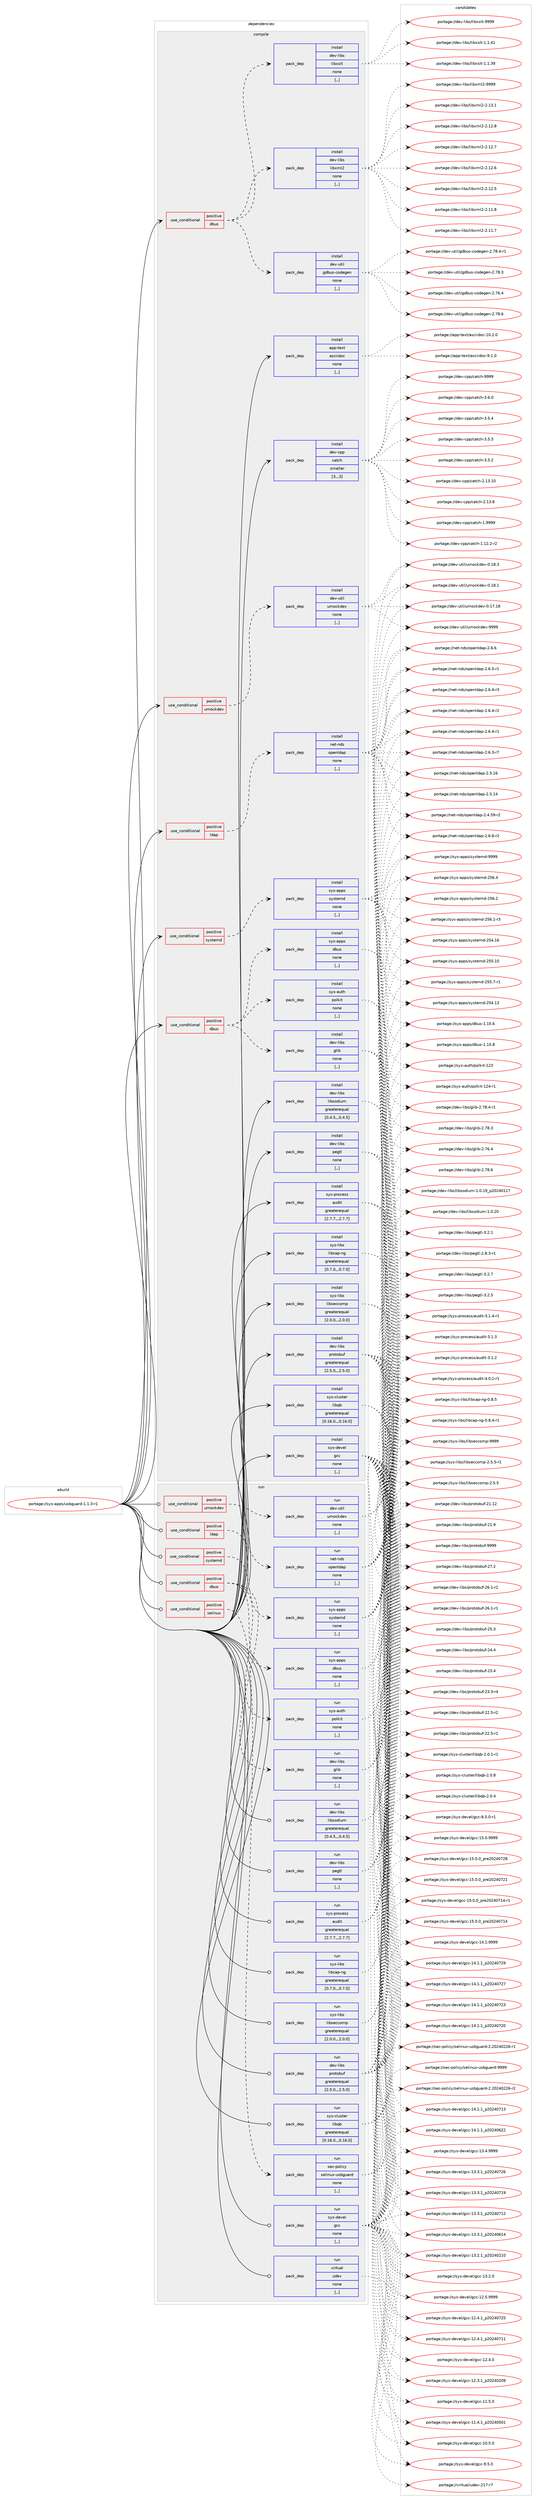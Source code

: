 digraph prolog {

# *************
# Graph options
# *************

newrank=true;
concentrate=true;
compound=true;
graph [rankdir=LR,fontname=Helvetica,fontsize=10,ranksep=1.5];#, ranksep=2.5, nodesep=0.2];
edge  [arrowhead=vee];
node  [fontname=Helvetica,fontsize=10];

# **********
# The ebuild
# **********

subgraph cluster_leftcol {
color=gray;
label=<<i>ebuild</i>>;
id [label="portage://sys-apps/usbguard-1.1.3-r1", color=red, width=4, href="../sys-apps/usbguard-1.1.3-r1.svg"];
}

# ****************
# The dependencies
# ****************

subgraph cluster_midcol {
color=gray;
label=<<i>dependencies</i>>;
subgraph cluster_compile {
fillcolor="#eeeeee";
style=filled;
label=<<i>compile</i>>;
subgraph cond112764 {
dependency425533 [label=<<TABLE BORDER="0" CELLBORDER="1" CELLSPACING="0" CELLPADDING="4"><TR><TD ROWSPAN="3" CELLPADDING="10">use_conditional</TD></TR><TR><TD>positive</TD></TR><TR><TD>dbus</TD></TR></TABLE>>, shape=none, color=red];
subgraph pack309841 {
dependency425534 [label=<<TABLE BORDER="0" CELLBORDER="1" CELLSPACING="0" CELLPADDING="4" WIDTH="220"><TR><TD ROWSPAN="6" CELLPADDING="30">pack_dep</TD></TR><TR><TD WIDTH="110">install</TD></TR><TR><TD>dev-libs</TD></TR><TR><TD>glib</TD></TR><TR><TD>none</TD></TR><TR><TD>[,,]</TD></TR></TABLE>>, shape=none, color=blue];
}
dependency425533:e -> dependency425534:w [weight=20,style="dashed",arrowhead="vee"];
subgraph pack309842 {
dependency425535 [label=<<TABLE BORDER="0" CELLBORDER="1" CELLSPACING="0" CELLPADDING="4" WIDTH="220"><TR><TD ROWSPAN="6" CELLPADDING="30">pack_dep</TD></TR><TR><TD WIDTH="110">install</TD></TR><TR><TD>sys-apps</TD></TR><TR><TD>dbus</TD></TR><TR><TD>none</TD></TR><TR><TD>[,,]</TD></TR></TABLE>>, shape=none, color=blue];
}
dependency425533:e -> dependency425535:w [weight=20,style="dashed",arrowhead="vee"];
subgraph pack309843 {
dependency425536 [label=<<TABLE BORDER="0" CELLBORDER="1" CELLSPACING="0" CELLPADDING="4" WIDTH="220"><TR><TD ROWSPAN="6" CELLPADDING="30">pack_dep</TD></TR><TR><TD WIDTH="110">install</TD></TR><TR><TD>sys-auth</TD></TR><TR><TD>polkit</TD></TR><TR><TD>none</TD></TR><TR><TD>[,,]</TD></TR></TABLE>>, shape=none, color=blue];
}
dependency425533:e -> dependency425536:w [weight=20,style="dashed",arrowhead="vee"];
}
id:e -> dependency425533:w [weight=20,style="solid",arrowhead="vee"];
subgraph cond112765 {
dependency425537 [label=<<TABLE BORDER="0" CELLBORDER="1" CELLSPACING="0" CELLPADDING="4"><TR><TD ROWSPAN="3" CELLPADDING="10">use_conditional</TD></TR><TR><TD>positive</TD></TR><TR><TD>dbus</TD></TR></TABLE>>, shape=none, color=red];
subgraph pack309844 {
dependency425538 [label=<<TABLE BORDER="0" CELLBORDER="1" CELLSPACING="0" CELLPADDING="4" WIDTH="220"><TR><TD ROWSPAN="6" CELLPADDING="30">pack_dep</TD></TR><TR><TD WIDTH="110">install</TD></TR><TR><TD>dev-libs</TD></TR><TR><TD>libxml2</TD></TR><TR><TD>none</TD></TR><TR><TD>[,,]</TD></TR></TABLE>>, shape=none, color=blue];
}
dependency425537:e -> dependency425538:w [weight=20,style="dashed",arrowhead="vee"];
subgraph pack309845 {
dependency425539 [label=<<TABLE BORDER="0" CELLBORDER="1" CELLSPACING="0" CELLPADDING="4" WIDTH="220"><TR><TD ROWSPAN="6" CELLPADDING="30">pack_dep</TD></TR><TR><TD WIDTH="110">install</TD></TR><TR><TD>dev-libs</TD></TR><TR><TD>libxslt</TD></TR><TR><TD>none</TD></TR><TR><TD>[,,]</TD></TR></TABLE>>, shape=none, color=blue];
}
dependency425537:e -> dependency425539:w [weight=20,style="dashed",arrowhead="vee"];
subgraph pack309846 {
dependency425540 [label=<<TABLE BORDER="0" CELLBORDER="1" CELLSPACING="0" CELLPADDING="4" WIDTH="220"><TR><TD ROWSPAN="6" CELLPADDING="30">pack_dep</TD></TR><TR><TD WIDTH="110">install</TD></TR><TR><TD>dev-util</TD></TR><TR><TD>gdbus-codegen</TD></TR><TR><TD>none</TD></TR><TR><TD>[,,]</TD></TR></TABLE>>, shape=none, color=blue];
}
dependency425537:e -> dependency425540:w [weight=20,style="dashed",arrowhead="vee"];
}
id:e -> dependency425537:w [weight=20,style="solid",arrowhead="vee"];
subgraph cond112766 {
dependency425541 [label=<<TABLE BORDER="0" CELLBORDER="1" CELLSPACING="0" CELLPADDING="4"><TR><TD ROWSPAN="3" CELLPADDING="10">use_conditional</TD></TR><TR><TD>positive</TD></TR><TR><TD>ldap</TD></TR></TABLE>>, shape=none, color=red];
subgraph pack309847 {
dependency425542 [label=<<TABLE BORDER="0" CELLBORDER="1" CELLSPACING="0" CELLPADDING="4" WIDTH="220"><TR><TD ROWSPAN="6" CELLPADDING="30">pack_dep</TD></TR><TR><TD WIDTH="110">install</TD></TR><TR><TD>net-nds</TD></TR><TR><TD>openldap</TD></TR><TR><TD>none</TD></TR><TR><TD>[,,]</TD></TR></TABLE>>, shape=none, color=blue];
}
dependency425541:e -> dependency425542:w [weight=20,style="dashed",arrowhead="vee"];
}
id:e -> dependency425541:w [weight=20,style="solid",arrowhead="vee"];
subgraph cond112767 {
dependency425543 [label=<<TABLE BORDER="0" CELLBORDER="1" CELLSPACING="0" CELLPADDING="4"><TR><TD ROWSPAN="3" CELLPADDING="10">use_conditional</TD></TR><TR><TD>positive</TD></TR><TR><TD>systemd</TD></TR></TABLE>>, shape=none, color=red];
subgraph pack309848 {
dependency425544 [label=<<TABLE BORDER="0" CELLBORDER="1" CELLSPACING="0" CELLPADDING="4" WIDTH="220"><TR><TD ROWSPAN="6" CELLPADDING="30">pack_dep</TD></TR><TR><TD WIDTH="110">install</TD></TR><TR><TD>sys-apps</TD></TR><TR><TD>systemd</TD></TR><TR><TD>none</TD></TR><TR><TD>[,,]</TD></TR></TABLE>>, shape=none, color=blue];
}
dependency425543:e -> dependency425544:w [weight=20,style="dashed",arrowhead="vee"];
}
id:e -> dependency425543:w [weight=20,style="solid",arrowhead="vee"];
subgraph cond112768 {
dependency425545 [label=<<TABLE BORDER="0" CELLBORDER="1" CELLSPACING="0" CELLPADDING="4"><TR><TD ROWSPAN="3" CELLPADDING="10">use_conditional</TD></TR><TR><TD>positive</TD></TR><TR><TD>umockdev</TD></TR></TABLE>>, shape=none, color=red];
subgraph pack309849 {
dependency425546 [label=<<TABLE BORDER="0" CELLBORDER="1" CELLSPACING="0" CELLPADDING="4" WIDTH="220"><TR><TD ROWSPAN="6" CELLPADDING="30">pack_dep</TD></TR><TR><TD WIDTH="110">install</TD></TR><TR><TD>dev-util</TD></TR><TR><TD>umockdev</TD></TR><TR><TD>none</TD></TR><TR><TD>[,,]</TD></TR></TABLE>>, shape=none, color=blue];
}
dependency425545:e -> dependency425546:w [weight=20,style="dashed",arrowhead="vee"];
}
id:e -> dependency425545:w [weight=20,style="solid",arrowhead="vee"];
subgraph pack309850 {
dependency425547 [label=<<TABLE BORDER="0" CELLBORDER="1" CELLSPACING="0" CELLPADDING="4" WIDTH="220"><TR><TD ROWSPAN="6" CELLPADDING="30">pack_dep</TD></TR><TR><TD WIDTH="110">install</TD></TR><TR><TD>app-text</TD></TR><TR><TD>asciidoc</TD></TR><TR><TD>none</TD></TR><TR><TD>[,,]</TD></TR></TABLE>>, shape=none, color=blue];
}
id:e -> dependency425547:w [weight=20,style="solid",arrowhead="vee"];
subgraph pack309851 {
dependency425548 [label=<<TABLE BORDER="0" CELLBORDER="1" CELLSPACING="0" CELLPADDING="4" WIDTH="220"><TR><TD ROWSPAN="6" CELLPADDING="30">pack_dep</TD></TR><TR><TD WIDTH="110">install</TD></TR><TR><TD>dev-cpp</TD></TR><TR><TD>catch</TD></TR><TR><TD>smaller</TD></TR><TR><TD>[3,,,3]</TD></TR></TABLE>>, shape=none, color=blue];
}
id:e -> dependency425548:w [weight=20,style="solid",arrowhead="vee"];
subgraph pack309852 {
dependency425549 [label=<<TABLE BORDER="0" CELLBORDER="1" CELLSPACING="0" CELLPADDING="4" WIDTH="220"><TR><TD ROWSPAN="6" CELLPADDING="30">pack_dep</TD></TR><TR><TD WIDTH="110">install</TD></TR><TR><TD>dev-libs</TD></TR><TR><TD>libsodium</TD></TR><TR><TD>greaterequal</TD></TR><TR><TD>[0.4.5,,,0.4.5]</TD></TR></TABLE>>, shape=none, color=blue];
}
id:e -> dependency425549:w [weight=20,style="solid",arrowhead="vee"];
subgraph pack309853 {
dependency425550 [label=<<TABLE BORDER="0" CELLBORDER="1" CELLSPACING="0" CELLPADDING="4" WIDTH="220"><TR><TD ROWSPAN="6" CELLPADDING="30">pack_dep</TD></TR><TR><TD WIDTH="110">install</TD></TR><TR><TD>dev-libs</TD></TR><TR><TD>pegtl</TD></TR><TR><TD>none</TD></TR><TR><TD>[,,]</TD></TR></TABLE>>, shape=none, color=blue];
}
id:e -> dependency425550:w [weight=20,style="solid",arrowhead="vee"];
subgraph pack309854 {
dependency425551 [label=<<TABLE BORDER="0" CELLBORDER="1" CELLSPACING="0" CELLPADDING="4" WIDTH="220"><TR><TD ROWSPAN="6" CELLPADDING="30">pack_dep</TD></TR><TR><TD WIDTH="110">install</TD></TR><TR><TD>dev-libs</TD></TR><TR><TD>protobuf</TD></TR><TR><TD>greaterequal</TD></TR><TR><TD>[2.5.0,,,2.5.0]</TD></TR></TABLE>>, shape=none, color=blue];
}
id:e -> dependency425551:w [weight=20,style="solid",arrowhead="vee"];
subgraph pack309855 {
dependency425552 [label=<<TABLE BORDER="0" CELLBORDER="1" CELLSPACING="0" CELLPADDING="4" WIDTH="220"><TR><TD ROWSPAN="6" CELLPADDING="30">pack_dep</TD></TR><TR><TD WIDTH="110">install</TD></TR><TR><TD>sys-cluster</TD></TR><TR><TD>libqb</TD></TR><TR><TD>greaterequal</TD></TR><TR><TD>[0.16.0,,,0.16.0]</TD></TR></TABLE>>, shape=none, color=blue];
}
id:e -> dependency425552:w [weight=20,style="solid",arrowhead="vee"];
subgraph pack309856 {
dependency425553 [label=<<TABLE BORDER="0" CELLBORDER="1" CELLSPACING="0" CELLPADDING="4" WIDTH="220"><TR><TD ROWSPAN="6" CELLPADDING="30">pack_dep</TD></TR><TR><TD WIDTH="110">install</TD></TR><TR><TD>sys-devel</TD></TR><TR><TD>gcc</TD></TR><TR><TD>none</TD></TR><TR><TD>[,,]</TD></TR></TABLE>>, shape=none, color=blue];
}
id:e -> dependency425553:w [weight=20,style="solid",arrowhead="vee"];
subgraph pack309857 {
dependency425554 [label=<<TABLE BORDER="0" CELLBORDER="1" CELLSPACING="0" CELLPADDING="4" WIDTH="220"><TR><TD ROWSPAN="6" CELLPADDING="30">pack_dep</TD></TR><TR><TD WIDTH="110">install</TD></TR><TR><TD>sys-libs</TD></TR><TR><TD>libcap-ng</TD></TR><TR><TD>greaterequal</TD></TR><TR><TD>[0.7.0,,,0.7.0]</TD></TR></TABLE>>, shape=none, color=blue];
}
id:e -> dependency425554:w [weight=20,style="solid",arrowhead="vee"];
subgraph pack309858 {
dependency425555 [label=<<TABLE BORDER="0" CELLBORDER="1" CELLSPACING="0" CELLPADDING="4" WIDTH="220"><TR><TD ROWSPAN="6" CELLPADDING="30">pack_dep</TD></TR><TR><TD WIDTH="110">install</TD></TR><TR><TD>sys-libs</TD></TR><TR><TD>libseccomp</TD></TR><TR><TD>greaterequal</TD></TR><TR><TD>[2.0.0,,,2.0.0]</TD></TR></TABLE>>, shape=none, color=blue];
}
id:e -> dependency425555:w [weight=20,style="solid",arrowhead="vee"];
subgraph pack309859 {
dependency425556 [label=<<TABLE BORDER="0" CELLBORDER="1" CELLSPACING="0" CELLPADDING="4" WIDTH="220"><TR><TD ROWSPAN="6" CELLPADDING="30">pack_dep</TD></TR><TR><TD WIDTH="110">install</TD></TR><TR><TD>sys-process</TD></TR><TR><TD>audit</TD></TR><TR><TD>greaterequal</TD></TR><TR><TD>[2.7.7,,,2.7.7]</TD></TR></TABLE>>, shape=none, color=blue];
}
id:e -> dependency425556:w [weight=20,style="solid",arrowhead="vee"];
}
subgraph cluster_compileandrun {
fillcolor="#eeeeee";
style=filled;
label=<<i>compile and run</i>>;
}
subgraph cluster_run {
fillcolor="#eeeeee";
style=filled;
label=<<i>run</i>>;
subgraph cond112769 {
dependency425557 [label=<<TABLE BORDER="0" CELLBORDER="1" CELLSPACING="0" CELLPADDING="4"><TR><TD ROWSPAN="3" CELLPADDING="10">use_conditional</TD></TR><TR><TD>positive</TD></TR><TR><TD>dbus</TD></TR></TABLE>>, shape=none, color=red];
subgraph pack309860 {
dependency425558 [label=<<TABLE BORDER="0" CELLBORDER="1" CELLSPACING="0" CELLPADDING="4" WIDTH="220"><TR><TD ROWSPAN="6" CELLPADDING="30">pack_dep</TD></TR><TR><TD WIDTH="110">run</TD></TR><TR><TD>dev-libs</TD></TR><TR><TD>glib</TD></TR><TR><TD>none</TD></TR><TR><TD>[,,]</TD></TR></TABLE>>, shape=none, color=blue];
}
dependency425557:e -> dependency425558:w [weight=20,style="dashed",arrowhead="vee"];
subgraph pack309861 {
dependency425559 [label=<<TABLE BORDER="0" CELLBORDER="1" CELLSPACING="0" CELLPADDING="4" WIDTH="220"><TR><TD ROWSPAN="6" CELLPADDING="30">pack_dep</TD></TR><TR><TD WIDTH="110">run</TD></TR><TR><TD>sys-apps</TD></TR><TR><TD>dbus</TD></TR><TR><TD>none</TD></TR><TR><TD>[,,]</TD></TR></TABLE>>, shape=none, color=blue];
}
dependency425557:e -> dependency425559:w [weight=20,style="dashed",arrowhead="vee"];
subgraph pack309862 {
dependency425560 [label=<<TABLE BORDER="0" CELLBORDER="1" CELLSPACING="0" CELLPADDING="4" WIDTH="220"><TR><TD ROWSPAN="6" CELLPADDING="30">pack_dep</TD></TR><TR><TD WIDTH="110">run</TD></TR><TR><TD>sys-auth</TD></TR><TR><TD>polkit</TD></TR><TR><TD>none</TD></TR><TR><TD>[,,]</TD></TR></TABLE>>, shape=none, color=blue];
}
dependency425557:e -> dependency425560:w [weight=20,style="dashed",arrowhead="vee"];
}
id:e -> dependency425557:w [weight=20,style="solid",arrowhead="odot"];
subgraph cond112770 {
dependency425561 [label=<<TABLE BORDER="0" CELLBORDER="1" CELLSPACING="0" CELLPADDING="4"><TR><TD ROWSPAN="3" CELLPADDING="10">use_conditional</TD></TR><TR><TD>positive</TD></TR><TR><TD>ldap</TD></TR></TABLE>>, shape=none, color=red];
subgraph pack309863 {
dependency425562 [label=<<TABLE BORDER="0" CELLBORDER="1" CELLSPACING="0" CELLPADDING="4" WIDTH="220"><TR><TD ROWSPAN="6" CELLPADDING="30">pack_dep</TD></TR><TR><TD WIDTH="110">run</TD></TR><TR><TD>net-nds</TD></TR><TR><TD>openldap</TD></TR><TR><TD>none</TD></TR><TR><TD>[,,]</TD></TR></TABLE>>, shape=none, color=blue];
}
dependency425561:e -> dependency425562:w [weight=20,style="dashed",arrowhead="vee"];
}
id:e -> dependency425561:w [weight=20,style="solid",arrowhead="odot"];
subgraph cond112771 {
dependency425563 [label=<<TABLE BORDER="0" CELLBORDER="1" CELLSPACING="0" CELLPADDING="4"><TR><TD ROWSPAN="3" CELLPADDING="10">use_conditional</TD></TR><TR><TD>positive</TD></TR><TR><TD>selinux</TD></TR></TABLE>>, shape=none, color=red];
subgraph pack309864 {
dependency425564 [label=<<TABLE BORDER="0" CELLBORDER="1" CELLSPACING="0" CELLPADDING="4" WIDTH="220"><TR><TD ROWSPAN="6" CELLPADDING="30">pack_dep</TD></TR><TR><TD WIDTH="110">run</TD></TR><TR><TD>sec-policy</TD></TR><TR><TD>selinux-usbguard</TD></TR><TR><TD>none</TD></TR><TR><TD>[,,]</TD></TR></TABLE>>, shape=none, color=blue];
}
dependency425563:e -> dependency425564:w [weight=20,style="dashed",arrowhead="vee"];
}
id:e -> dependency425563:w [weight=20,style="solid",arrowhead="odot"];
subgraph cond112772 {
dependency425565 [label=<<TABLE BORDER="0" CELLBORDER="1" CELLSPACING="0" CELLPADDING="4"><TR><TD ROWSPAN="3" CELLPADDING="10">use_conditional</TD></TR><TR><TD>positive</TD></TR><TR><TD>systemd</TD></TR></TABLE>>, shape=none, color=red];
subgraph pack309865 {
dependency425566 [label=<<TABLE BORDER="0" CELLBORDER="1" CELLSPACING="0" CELLPADDING="4" WIDTH="220"><TR><TD ROWSPAN="6" CELLPADDING="30">pack_dep</TD></TR><TR><TD WIDTH="110">run</TD></TR><TR><TD>sys-apps</TD></TR><TR><TD>systemd</TD></TR><TR><TD>none</TD></TR><TR><TD>[,,]</TD></TR></TABLE>>, shape=none, color=blue];
}
dependency425565:e -> dependency425566:w [weight=20,style="dashed",arrowhead="vee"];
}
id:e -> dependency425565:w [weight=20,style="solid",arrowhead="odot"];
subgraph cond112773 {
dependency425567 [label=<<TABLE BORDER="0" CELLBORDER="1" CELLSPACING="0" CELLPADDING="4"><TR><TD ROWSPAN="3" CELLPADDING="10">use_conditional</TD></TR><TR><TD>positive</TD></TR><TR><TD>umockdev</TD></TR></TABLE>>, shape=none, color=red];
subgraph pack309866 {
dependency425568 [label=<<TABLE BORDER="0" CELLBORDER="1" CELLSPACING="0" CELLPADDING="4" WIDTH="220"><TR><TD ROWSPAN="6" CELLPADDING="30">pack_dep</TD></TR><TR><TD WIDTH="110">run</TD></TR><TR><TD>dev-util</TD></TR><TR><TD>umockdev</TD></TR><TR><TD>none</TD></TR><TR><TD>[,,]</TD></TR></TABLE>>, shape=none, color=blue];
}
dependency425567:e -> dependency425568:w [weight=20,style="dashed",arrowhead="vee"];
}
id:e -> dependency425567:w [weight=20,style="solid",arrowhead="odot"];
subgraph pack309867 {
dependency425569 [label=<<TABLE BORDER="0" CELLBORDER="1" CELLSPACING="0" CELLPADDING="4" WIDTH="220"><TR><TD ROWSPAN="6" CELLPADDING="30">pack_dep</TD></TR><TR><TD WIDTH="110">run</TD></TR><TR><TD>dev-libs</TD></TR><TR><TD>libsodium</TD></TR><TR><TD>greaterequal</TD></TR><TR><TD>[0.4.5,,,0.4.5]</TD></TR></TABLE>>, shape=none, color=blue];
}
id:e -> dependency425569:w [weight=20,style="solid",arrowhead="odot"];
subgraph pack309868 {
dependency425570 [label=<<TABLE BORDER="0" CELLBORDER="1" CELLSPACING="0" CELLPADDING="4" WIDTH="220"><TR><TD ROWSPAN="6" CELLPADDING="30">pack_dep</TD></TR><TR><TD WIDTH="110">run</TD></TR><TR><TD>dev-libs</TD></TR><TR><TD>pegtl</TD></TR><TR><TD>none</TD></TR><TR><TD>[,,]</TD></TR></TABLE>>, shape=none, color=blue];
}
id:e -> dependency425570:w [weight=20,style="solid",arrowhead="odot"];
subgraph pack309869 {
dependency425571 [label=<<TABLE BORDER="0" CELLBORDER="1" CELLSPACING="0" CELLPADDING="4" WIDTH="220"><TR><TD ROWSPAN="6" CELLPADDING="30">pack_dep</TD></TR><TR><TD WIDTH="110">run</TD></TR><TR><TD>dev-libs</TD></TR><TR><TD>protobuf</TD></TR><TR><TD>greaterequal</TD></TR><TR><TD>[2.5.0,,,2.5.0]</TD></TR></TABLE>>, shape=none, color=blue];
}
id:e -> dependency425571:w [weight=20,style="solid",arrowhead="odot"];
subgraph pack309870 {
dependency425572 [label=<<TABLE BORDER="0" CELLBORDER="1" CELLSPACING="0" CELLPADDING="4" WIDTH="220"><TR><TD ROWSPAN="6" CELLPADDING="30">pack_dep</TD></TR><TR><TD WIDTH="110">run</TD></TR><TR><TD>sys-cluster</TD></TR><TR><TD>libqb</TD></TR><TR><TD>greaterequal</TD></TR><TR><TD>[0.16.0,,,0.16.0]</TD></TR></TABLE>>, shape=none, color=blue];
}
id:e -> dependency425572:w [weight=20,style="solid",arrowhead="odot"];
subgraph pack309871 {
dependency425573 [label=<<TABLE BORDER="0" CELLBORDER="1" CELLSPACING="0" CELLPADDING="4" WIDTH="220"><TR><TD ROWSPAN="6" CELLPADDING="30">pack_dep</TD></TR><TR><TD WIDTH="110">run</TD></TR><TR><TD>sys-devel</TD></TR><TR><TD>gcc</TD></TR><TR><TD>none</TD></TR><TR><TD>[,,]</TD></TR></TABLE>>, shape=none, color=blue];
}
id:e -> dependency425573:w [weight=20,style="solid",arrowhead="odot"];
subgraph pack309872 {
dependency425574 [label=<<TABLE BORDER="0" CELLBORDER="1" CELLSPACING="0" CELLPADDING="4" WIDTH="220"><TR><TD ROWSPAN="6" CELLPADDING="30">pack_dep</TD></TR><TR><TD WIDTH="110">run</TD></TR><TR><TD>sys-libs</TD></TR><TR><TD>libcap-ng</TD></TR><TR><TD>greaterequal</TD></TR><TR><TD>[0.7.0,,,0.7.0]</TD></TR></TABLE>>, shape=none, color=blue];
}
id:e -> dependency425574:w [weight=20,style="solid",arrowhead="odot"];
subgraph pack309873 {
dependency425575 [label=<<TABLE BORDER="0" CELLBORDER="1" CELLSPACING="0" CELLPADDING="4" WIDTH="220"><TR><TD ROWSPAN="6" CELLPADDING="30">pack_dep</TD></TR><TR><TD WIDTH="110">run</TD></TR><TR><TD>sys-libs</TD></TR><TR><TD>libseccomp</TD></TR><TR><TD>greaterequal</TD></TR><TR><TD>[2.0.0,,,2.0.0]</TD></TR></TABLE>>, shape=none, color=blue];
}
id:e -> dependency425575:w [weight=20,style="solid",arrowhead="odot"];
subgraph pack309874 {
dependency425576 [label=<<TABLE BORDER="0" CELLBORDER="1" CELLSPACING="0" CELLPADDING="4" WIDTH="220"><TR><TD ROWSPAN="6" CELLPADDING="30">pack_dep</TD></TR><TR><TD WIDTH="110">run</TD></TR><TR><TD>sys-process</TD></TR><TR><TD>audit</TD></TR><TR><TD>greaterequal</TD></TR><TR><TD>[2.7.7,,,2.7.7]</TD></TR></TABLE>>, shape=none, color=blue];
}
id:e -> dependency425576:w [weight=20,style="solid",arrowhead="odot"];
subgraph pack309875 {
dependency425577 [label=<<TABLE BORDER="0" CELLBORDER="1" CELLSPACING="0" CELLPADDING="4" WIDTH="220"><TR><TD ROWSPAN="6" CELLPADDING="30">pack_dep</TD></TR><TR><TD WIDTH="110">run</TD></TR><TR><TD>virtual</TD></TR><TR><TD>udev</TD></TR><TR><TD>none</TD></TR><TR><TD>[,,]</TD></TR></TABLE>>, shape=none, color=blue];
}
id:e -> dependency425577:w [weight=20,style="solid",arrowhead="odot"];
}
}

# **************
# The candidates
# **************

subgraph cluster_choices {
rank=same;
color=gray;
label=<<i>candidates</i>>;

subgraph choice309841 {
color=black;
nodesep=1;
choice1001011184510810598115471031081059845504655564654 [label="portage://dev-libs/glib-2.78.6", color=red, width=4,href="../dev-libs/glib-2.78.6.svg"];
choice10010111845108105981154710310810598455046555646524511449 [label="portage://dev-libs/glib-2.78.4-r1", color=red, width=4,href="../dev-libs/glib-2.78.4-r1.svg"];
choice1001011184510810598115471031081059845504655564651 [label="portage://dev-libs/glib-2.78.3", color=red, width=4,href="../dev-libs/glib-2.78.3.svg"];
choice1001011184510810598115471031081059845504655544652 [label="portage://dev-libs/glib-2.76.4", color=red, width=4,href="../dev-libs/glib-2.76.4.svg"];
dependency425534:e -> choice1001011184510810598115471031081059845504655564654:w [style=dotted,weight="100"];
dependency425534:e -> choice10010111845108105981154710310810598455046555646524511449:w [style=dotted,weight="100"];
dependency425534:e -> choice1001011184510810598115471031081059845504655564651:w [style=dotted,weight="100"];
dependency425534:e -> choice1001011184510810598115471031081059845504655544652:w [style=dotted,weight="100"];
}
subgraph choice309842 {
color=black;
nodesep=1;
choice1151211154597112112115471009811711545494649534656 [label="portage://sys-apps/dbus-1.15.8", color=red, width=4,href="../sys-apps/dbus-1.15.8.svg"];
choice1151211154597112112115471009811711545494649534654 [label="portage://sys-apps/dbus-1.15.6", color=red, width=4,href="../sys-apps/dbus-1.15.6.svg"];
dependency425535:e -> choice1151211154597112112115471009811711545494649534656:w [style=dotted,weight="100"];
dependency425535:e -> choice1151211154597112112115471009811711545494649534654:w [style=dotted,weight="100"];
}
subgraph choice309843 {
color=black;
nodesep=1;
choice115121115459711711610447112111108107105116454950524511449 [label="portage://sys-auth/polkit-124-r1", color=red, width=4,href="../sys-auth/polkit-124-r1.svg"];
choice11512111545971171161044711211110810710511645495051 [label="portage://sys-auth/polkit-123", color=red, width=4,href="../sys-auth/polkit-123.svg"];
dependency425536:e -> choice115121115459711711610447112111108107105116454950524511449:w [style=dotted,weight="100"];
dependency425536:e -> choice11512111545971171161044711211110810710511645495051:w [style=dotted,weight="100"];
}
subgraph choice309844 {
color=black;
nodesep=1;
choice10010111845108105981154710810598120109108504557575757 [label="portage://dev-libs/libxml2-9999", color=red, width=4,href="../dev-libs/libxml2-9999.svg"];
choice100101118451081059811547108105981201091085045504649514649 [label="portage://dev-libs/libxml2-2.13.1", color=red, width=4,href="../dev-libs/libxml2-2.13.1.svg"];
choice100101118451081059811547108105981201091085045504649504656 [label="portage://dev-libs/libxml2-2.12.8", color=red, width=4,href="../dev-libs/libxml2-2.12.8.svg"];
choice100101118451081059811547108105981201091085045504649504655 [label="portage://dev-libs/libxml2-2.12.7", color=red, width=4,href="../dev-libs/libxml2-2.12.7.svg"];
choice100101118451081059811547108105981201091085045504649504654 [label="portage://dev-libs/libxml2-2.12.6", color=red, width=4,href="../dev-libs/libxml2-2.12.6.svg"];
choice100101118451081059811547108105981201091085045504649504653 [label="portage://dev-libs/libxml2-2.12.5", color=red, width=4,href="../dev-libs/libxml2-2.12.5.svg"];
choice100101118451081059811547108105981201091085045504649494656 [label="portage://dev-libs/libxml2-2.11.8", color=red, width=4,href="../dev-libs/libxml2-2.11.8.svg"];
choice100101118451081059811547108105981201091085045504649494655 [label="portage://dev-libs/libxml2-2.11.7", color=red, width=4,href="../dev-libs/libxml2-2.11.7.svg"];
dependency425538:e -> choice10010111845108105981154710810598120109108504557575757:w [style=dotted,weight="100"];
dependency425538:e -> choice100101118451081059811547108105981201091085045504649514649:w [style=dotted,weight="100"];
dependency425538:e -> choice100101118451081059811547108105981201091085045504649504656:w [style=dotted,weight="100"];
dependency425538:e -> choice100101118451081059811547108105981201091085045504649504655:w [style=dotted,weight="100"];
dependency425538:e -> choice100101118451081059811547108105981201091085045504649504654:w [style=dotted,weight="100"];
dependency425538:e -> choice100101118451081059811547108105981201091085045504649504653:w [style=dotted,weight="100"];
dependency425538:e -> choice100101118451081059811547108105981201091085045504649494656:w [style=dotted,weight="100"];
dependency425538:e -> choice100101118451081059811547108105981201091085045504649494655:w [style=dotted,weight="100"];
}
subgraph choice309845 {
color=black;
nodesep=1;
choice100101118451081059811547108105981201151081164557575757 [label="portage://dev-libs/libxslt-9999", color=red, width=4,href="../dev-libs/libxslt-9999.svg"];
choice1001011184510810598115471081059812011510811645494649465249 [label="portage://dev-libs/libxslt-1.1.41", color=red, width=4,href="../dev-libs/libxslt-1.1.41.svg"];
choice1001011184510810598115471081059812011510811645494649465157 [label="portage://dev-libs/libxslt-1.1.39", color=red, width=4,href="../dev-libs/libxslt-1.1.39.svg"];
dependency425539:e -> choice100101118451081059811547108105981201151081164557575757:w [style=dotted,weight="100"];
dependency425539:e -> choice1001011184510810598115471081059812011510811645494649465249:w [style=dotted,weight="100"];
dependency425539:e -> choice1001011184510810598115471081059812011510811645494649465157:w [style=dotted,weight="100"];
}
subgraph choice309846 {
color=black;
nodesep=1;
choice100101118451171161051084710310098117115459911110010110310111045504655564654 [label="portage://dev-util/gdbus-codegen-2.78.6", color=red, width=4,href="../dev-util/gdbus-codegen-2.78.6.svg"];
choice1001011184511711610510847103100981171154599111100101103101110455046555646524511449 [label="portage://dev-util/gdbus-codegen-2.78.4-r1", color=red, width=4,href="../dev-util/gdbus-codegen-2.78.4-r1.svg"];
choice100101118451171161051084710310098117115459911110010110310111045504655564651 [label="portage://dev-util/gdbus-codegen-2.78.3", color=red, width=4,href="../dev-util/gdbus-codegen-2.78.3.svg"];
choice100101118451171161051084710310098117115459911110010110310111045504655544652 [label="portage://dev-util/gdbus-codegen-2.76.4", color=red, width=4,href="../dev-util/gdbus-codegen-2.76.4.svg"];
dependency425540:e -> choice100101118451171161051084710310098117115459911110010110310111045504655564654:w [style=dotted,weight="100"];
dependency425540:e -> choice1001011184511711610510847103100981171154599111100101103101110455046555646524511449:w [style=dotted,weight="100"];
dependency425540:e -> choice100101118451171161051084710310098117115459911110010110310111045504655564651:w [style=dotted,weight="100"];
dependency425540:e -> choice100101118451171161051084710310098117115459911110010110310111045504655544652:w [style=dotted,weight="100"];
}
subgraph choice309847 {
color=black;
nodesep=1;
choice1101011164511010011547111112101110108100971124550465446544511450 [label="portage://net-nds/openldap-2.6.6-r2", color=red, width=4,href="../net-nds/openldap-2.6.6-r2.svg"];
choice110101116451101001154711111210111010810097112455046544654 [label="portage://net-nds/openldap-2.6.6", color=red, width=4,href="../net-nds/openldap-2.6.6.svg"];
choice1101011164511010011547111112101110108100971124550465446534511449 [label="portage://net-nds/openldap-2.6.5-r1", color=red, width=4,href="../net-nds/openldap-2.6.5-r1.svg"];
choice1101011164511010011547111112101110108100971124550465446524511451 [label="portage://net-nds/openldap-2.6.4-r3", color=red, width=4,href="../net-nds/openldap-2.6.4-r3.svg"];
choice1101011164511010011547111112101110108100971124550465446524511450 [label="portage://net-nds/openldap-2.6.4-r2", color=red, width=4,href="../net-nds/openldap-2.6.4-r2.svg"];
choice1101011164511010011547111112101110108100971124550465446524511449 [label="portage://net-nds/openldap-2.6.4-r1", color=red, width=4,href="../net-nds/openldap-2.6.4-r1.svg"];
choice1101011164511010011547111112101110108100971124550465446514511455 [label="portage://net-nds/openldap-2.6.3-r7", color=red, width=4,href="../net-nds/openldap-2.6.3-r7.svg"];
choice11010111645110100115471111121011101081009711245504653464954 [label="portage://net-nds/openldap-2.5.16", color=red, width=4,href="../net-nds/openldap-2.5.16.svg"];
choice11010111645110100115471111121011101081009711245504653464952 [label="portage://net-nds/openldap-2.5.14", color=red, width=4,href="../net-nds/openldap-2.5.14.svg"];
choice110101116451101001154711111210111010810097112455046524653574511450 [label="portage://net-nds/openldap-2.4.59-r2", color=red, width=4,href="../net-nds/openldap-2.4.59-r2.svg"];
dependency425542:e -> choice1101011164511010011547111112101110108100971124550465446544511450:w [style=dotted,weight="100"];
dependency425542:e -> choice110101116451101001154711111210111010810097112455046544654:w [style=dotted,weight="100"];
dependency425542:e -> choice1101011164511010011547111112101110108100971124550465446534511449:w [style=dotted,weight="100"];
dependency425542:e -> choice1101011164511010011547111112101110108100971124550465446524511451:w [style=dotted,weight="100"];
dependency425542:e -> choice1101011164511010011547111112101110108100971124550465446524511450:w [style=dotted,weight="100"];
dependency425542:e -> choice1101011164511010011547111112101110108100971124550465446524511449:w [style=dotted,weight="100"];
dependency425542:e -> choice1101011164511010011547111112101110108100971124550465446514511455:w [style=dotted,weight="100"];
dependency425542:e -> choice11010111645110100115471111121011101081009711245504653464954:w [style=dotted,weight="100"];
dependency425542:e -> choice11010111645110100115471111121011101081009711245504653464952:w [style=dotted,weight="100"];
dependency425542:e -> choice110101116451101001154711111210111010810097112455046524653574511450:w [style=dotted,weight="100"];
}
subgraph choice309848 {
color=black;
nodesep=1;
choice1151211154597112112115471151211151161011091004557575757 [label="portage://sys-apps/systemd-9999", color=red, width=4,href="../sys-apps/systemd-9999.svg"];
choice115121115459711211211547115121115116101109100455053544652 [label="portage://sys-apps/systemd-256.4", color=red, width=4,href="../sys-apps/systemd-256.4.svg"];
choice115121115459711211211547115121115116101109100455053544650 [label="portage://sys-apps/systemd-256.2", color=red, width=4,href="../sys-apps/systemd-256.2.svg"];
choice1151211154597112112115471151211151161011091004550535446494511451 [label="portage://sys-apps/systemd-256.1-r3", color=red, width=4,href="../sys-apps/systemd-256.1-r3.svg"];
choice11512111545971121121154711512111511610110910045505353464948 [label="portage://sys-apps/systemd-255.10", color=red, width=4,href="../sys-apps/systemd-255.10.svg"];
choice1151211154597112112115471151211151161011091004550535346554511449 [label="portage://sys-apps/systemd-255.7-r1", color=red, width=4,href="../sys-apps/systemd-255.7-r1.svg"];
choice11512111545971121121154711512111511610110910045505352464954 [label="portage://sys-apps/systemd-254.16", color=red, width=4,href="../sys-apps/systemd-254.16.svg"];
choice11512111545971121121154711512111511610110910045505352464951 [label="portage://sys-apps/systemd-254.13", color=red, width=4,href="../sys-apps/systemd-254.13.svg"];
dependency425544:e -> choice1151211154597112112115471151211151161011091004557575757:w [style=dotted,weight="100"];
dependency425544:e -> choice115121115459711211211547115121115116101109100455053544652:w [style=dotted,weight="100"];
dependency425544:e -> choice115121115459711211211547115121115116101109100455053544650:w [style=dotted,weight="100"];
dependency425544:e -> choice1151211154597112112115471151211151161011091004550535446494511451:w [style=dotted,weight="100"];
dependency425544:e -> choice11512111545971121121154711512111511610110910045505353464948:w [style=dotted,weight="100"];
dependency425544:e -> choice1151211154597112112115471151211151161011091004550535346554511449:w [style=dotted,weight="100"];
dependency425544:e -> choice11512111545971121121154711512111511610110910045505352464954:w [style=dotted,weight="100"];
dependency425544:e -> choice11512111545971121121154711512111511610110910045505352464951:w [style=dotted,weight="100"];
}
subgraph choice309849 {
color=black;
nodesep=1;
choice1001011184511711610510847117109111991071001011184557575757 [label="portage://dev-util/umockdev-9999", color=red, width=4,href="../dev-util/umockdev-9999.svg"];
choice10010111845117116105108471171091119910710010111845484649564651 [label="portage://dev-util/umockdev-0.18.3", color=red, width=4,href="../dev-util/umockdev-0.18.3.svg"];
choice10010111845117116105108471171091119910710010111845484649564649 [label="portage://dev-util/umockdev-0.18.1", color=red, width=4,href="../dev-util/umockdev-0.18.1.svg"];
choice1001011184511711610510847117109111991071001011184548464955464956 [label="portage://dev-util/umockdev-0.17.18", color=red, width=4,href="../dev-util/umockdev-0.17.18.svg"];
dependency425546:e -> choice1001011184511711610510847117109111991071001011184557575757:w [style=dotted,weight="100"];
dependency425546:e -> choice10010111845117116105108471171091119910710010111845484649564651:w [style=dotted,weight="100"];
dependency425546:e -> choice10010111845117116105108471171091119910710010111845484649564649:w [style=dotted,weight="100"];
dependency425546:e -> choice1001011184511711610510847117109111991071001011184548464955464956:w [style=dotted,weight="100"];
}
subgraph choice309850 {
color=black;
nodesep=1;
choice97112112451161011201164797115991051051001119945494846504648 [label="portage://app-text/asciidoc-10.2.0", color=red, width=4,href="../app-text/asciidoc-10.2.0.svg"];
choice971121124511610112011647971159910510510011199455746494648 [label="portage://app-text/asciidoc-9.1.0", color=red, width=4,href="../app-text/asciidoc-9.1.0.svg"];
dependency425547:e -> choice97112112451161011201164797115991051051001119945494846504648:w [style=dotted,weight="100"];
dependency425547:e -> choice971121124511610112011647971159910510510011199455746494648:w [style=dotted,weight="100"];
}
subgraph choice309851 {
color=black;
nodesep=1;
choice1001011184599112112479997116991044557575757 [label="portage://dev-cpp/catch-9999", color=red, width=4,href="../dev-cpp/catch-9999.svg"];
choice100101118459911211247999711699104455146544648 [label="portage://dev-cpp/catch-3.6.0", color=red, width=4,href="../dev-cpp/catch-3.6.0.svg"];
choice100101118459911211247999711699104455146534652 [label="portage://dev-cpp/catch-3.5.4", color=red, width=4,href="../dev-cpp/catch-3.5.4.svg"];
choice100101118459911211247999711699104455146534651 [label="portage://dev-cpp/catch-3.5.3", color=red, width=4,href="../dev-cpp/catch-3.5.3.svg"];
choice100101118459911211247999711699104455146534650 [label="portage://dev-cpp/catch-3.5.2", color=red, width=4,href="../dev-cpp/catch-3.5.2.svg"];
choice1001011184599112112479997116991044550464951464948 [label="portage://dev-cpp/catch-2.13.10", color=red, width=4,href="../dev-cpp/catch-2.13.10.svg"];
choice10010111845991121124799971169910445504649514656 [label="portage://dev-cpp/catch-2.13.8", color=red, width=4,href="../dev-cpp/catch-2.13.8.svg"];
choice10010111845991121124799971169910445494657575757 [label="portage://dev-cpp/catch-1.9999", color=red, width=4,href="../dev-cpp/catch-1.9999.svg"];
choice100101118459911211247999711699104454946495046504511450 [label="portage://dev-cpp/catch-1.12.2-r2", color=red, width=4,href="../dev-cpp/catch-1.12.2-r2.svg"];
dependency425548:e -> choice1001011184599112112479997116991044557575757:w [style=dotted,weight="100"];
dependency425548:e -> choice100101118459911211247999711699104455146544648:w [style=dotted,weight="100"];
dependency425548:e -> choice100101118459911211247999711699104455146534652:w [style=dotted,weight="100"];
dependency425548:e -> choice100101118459911211247999711699104455146534651:w [style=dotted,weight="100"];
dependency425548:e -> choice100101118459911211247999711699104455146534650:w [style=dotted,weight="100"];
dependency425548:e -> choice1001011184599112112479997116991044550464951464948:w [style=dotted,weight="100"];
dependency425548:e -> choice10010111845991121124799971169910445504649514656:w [style=dotted,weight="100"];
dependency425548:e -> choice10010111845991121124799971169910445494657575757:w [style=dotted,weight="100"];
dependency425548:e -> choice100101118459911211247999711699104454946495046504511450:w [style=dotted,weight="100"];
}
subgraph choice309852 {
color=black;
nodesep=1;
choice1001011184510810598115471081059811511110010511710945494648465048 [label="portage://dev-libs/libsodium-1.0.20", color=red, width=4,href="../dev-libs/libsodium-1.0.20.svg"];
choice1001011184510810598115471081059811511110010511710945494648464957951125048505248494955 [label="portage://dev-libs/libsodium-1.0.19_p20240117", color=red, width=4,href="../dev-libs/libsodium-1.0.19_p20240117.svg"];
dependency425549:e -> choice1001011184510810598115471081059811511110010511710945494648465048:w [style=dotted,weight="100"];
dependency425549:e -> choice1001011184510810598115471081059811511110010511710945494648464957951125048505248494955:w [style=dotted,weight="100"];
}
subgraph choice309853 {
color=black;
nodesep=1;
choice100101118451081059811547112101103116108455146504655 [label="portage://dev-libs/pegtl-3.2.7", color=red, width=4,href="../dev-libs/pegtl-3.2.7.svg"];
choice100101118451081059811547112101103116108455146504653 [label="portage://dev-libs/pegtl-3.2.5", color=red, width=4,href="../dev-libs/pegtl-3.2.5.svg"];
choice100101118451081059811547112101103116108455146504649 [label="portage://dev-libs/pegtl-3.2.1", color=red, width=4,href="../dev-libs/pegtl-3.2.1.svg"];
choice1001011184510810598115471121011031161084550465646514511449 [label="portage://dev-libs/pegtl-2.8.3-r1", color=red, width=4,href="../dev-libs/pegtl-2.8.3-r1.svg"];
dependency425550:e -> choice100101118451081059811547112101103116108455146504655:w [style=dotted,weight="100"];
dependency425550:e -> choice100101118451081059811547112101103116108455146504653:w [style=dotted,weight="100"];
dependency425550:e -> choice100101118451081059811547112101103116108455146504649:w [style=dotted,weight="100"];
dependency425550:e -> choice1001011184510810598115471121011031161084550465646514511449:w [style=dotted,weight="100"];
}
subgraph choice309854 {
color=black;
nodesep=1;
choice100101118451081059811547112114111116111981171024557575757 [label="portage://dev-libs/protobuf-9999", color=red, width=4,href="../dev-libs/protobuf-9999.svg"];
choice100101118451081059811547112114111116111981171024550554650 [label="portage://dev-libs/protobuf-27.2", color=red, width=4,href="../dev-libs/protobuf-27.2.svg"];
choice1001011184510810598115471121141111161119811710245505446494511450 [label="portage://dev-libs/protobuf-26.1-r2", color=red, width=4,href="../dev-libs/protobuf-26.1-r2.svg"];
choice1001011184510810598115471121141111161119811710245505446494511449 [label="portage://dev-libs/protobuf-26.1-r1", color=red, width=4,href="../dev-libs/protobuf-26.1-r1.svg"];
choice100101118451081059811547112114111116111981171024550534651 [label="portage://dev-libs/protobuf-25.3", color=red, width=4,href="../dev-libs/protobuf-25.3.svg"];
choice100101118451081059811547112114111116111981171024550524652 [label="portage://dev-libs/protobuf-24.4", color=red, width=4,href="../dev-libs/protobuf-24.4.svg"];
choice100101118451081059811547112114111116111981171024550514652 [label="portage://dev-libs/protobuf-23.4", color=red, width=4,href="../dev-libs/protobuf-23.4.svg"];
choice1001011184510810598115471121141111161119811710245505146514511452 [label="portage://dev-libs/protobuf-23.3-r4", color=red, width=4,href="../dev-libs/protobuf-23.3-r4.svg"];
choice1001011184510810598115471121141111161119811710245505046534511450 [label="portage://dev-libs/protobuf-22.5-r2", color=red, width=4,href="../dev-libs/protobuf-22.5-r2.svg"];
choice1001011184510810598115471121141111161119811710245505046534511449 [label="portage://dev-libs/protobuf-22.5-r1", color=red, width=4,href="../dev-libs/protobuf-22.5-r1.svg"];
choice10010111845108105981154711211411111611198117102455049464950 [label="portage://dev-libs/protobuf-21.12", color=red, width=4,href="../dev-libs/protobuf-21.12.svg"];
choice100101118451081059811547112114111116111981171024550494657 [label="portage://dev-libs/protobuf-21.9", color=red, width=4,href="../dev-libs/protobuf-21.9.svg"];
dependency425551:e -> choice100101118451081059811547112114111116111981171024557575757:w [style=dotted,weight="100"];
dependency425551:e -> choice100101118451081059811547112114111116111981171024550554650:w [style=dotted,weight="100"];
dependency425551:e -> choice1001011184510810598115471121141111161119811710245505446494511450:w [style=dotted,weight="100"];
dependency425551:e -> choice1001011184510810598115471121141111161119811710245505446494511449:w [style=dotted,weight="100"];
dependency425551:e -> choice100101118451081059811547112114111116111981171024550534651:w [style=dotted,weight="100"];
dependency425551:e -> choice100101118451081059811547112114111116111981171024550524652:w [style=dotted,weight="100"];
dependency425551:e -> choice100101118451081059811547112114111116111981171024550514652:w [style=dotted,weight="100"];
dependency425551:e -> choice1001011184510810598115471121141111161119811710245505146514511452:w [style=dotted,weight="100"];
dependency425551:e -> choice1001011184510810598115471121141111161119811710245505046534511450:w [style=dotted,weight="100"];
dependency425551:e -> choice1001011184510810598115471121141111161119811710245505046534511449:w [style=dotted,weight="100"];
dependency425551:e -> choice10010111845108105981154711211411111611198117102455049464950:w [style=dotted,weight="100"];
dependency425551:e -> choice100101118451081059811547112114111116111981171024550494657:w [style=dotted,weight="100"];
}
subgraph choice309855 {
color=black;
nodesep=1;
choice1151211154599108117115116101114471081059811398455046484656 [label="portage://sys-cluster/libqb-2.0.8", color=red, width=4,href="../sys-cluster/libqb-2.0.8.svg"];
choice1151211154599108117115116101114471081059811398455046484652 [label="portage://sys-cluster/libqb-2.0.4", color=red, width=4,href="../sys-cluster/libqb-2.0.4.svg"];
choice11512111545991081171151161011144710810598113984550464846494511449 [label="portage://sys-cluster/libqb-2.0.1-r1", color=red, width=4,href="../sys-cluster/libqb-2.0.1-r1.svg"];
dependency425552:e -> choice1151211154599108117115116101114471081059811398455046484656:w [style=dotted,weight="100"];
dependency425552:e -> choice1151211154599108117115116101114471081059811398455046484652:w [style=dotted,weight="100"];
dependency425552:e -> choice11512111545991081171151161011144710810598113984550464846494511449:w [style=dotted,weight="100"];
}
subgraph choice309856 {
color=black;
nodesep=1;
choice1151211154510010111810110847103999945495346484657575757 [label="portage://sys-devel/gcc-15.0.9999", color=red, width=4,href="../sys-devel/gcc-15.0.9999.svg"];
choice1151211154510010111810110847103999945495346484648951121141015048505248555056 [label="portage://sys-devel/gcc-15.0.0_pre20240728", color=red, width=4,href="../sys-devel/gcc-15.0.0_pre20240728.svg"];
choice1151211154510010111810110847103999945495346484648951121141015048505248555049 [label="portage://sys-devel/gcc-15.0.0_pre20240721", color=red, width=4,href="../sys-devel/gcc-15.0.0_pre20240721.svg"];
choice11512111545100101118101108471039999454953464846489511211410150485052485549524511449 [label="portage://sys-devel/gcc-15.0.0_pre20240714-r1", color=red, width=4,href="../sys-devel/gcc-15.0.0_pre20240714-r1.svg"];
choice1151211154510010111810110847103999945495346484648951121141015048505248554952 [label="portage://sys-devel/gcc-15.0.0_pre20240714", color=red, width=4,href="../sys-devel/gcc-15.0.0_pre20240714.svg"];
choice1151211154510010111810110847103999945495246494657575757 [label="portage://sys-devel/gcc-14.1.9999", color=red, width=4,href="../sys-devel/gcc-14.1.9999.svg"];
choice1151211154510010111810110847103999945495246494649951125048505248555057 [label="portage://sys-devel/gcc-14.1.1_p20240729", color=red, width=4,href="../sys-devel/gcc-14.1.1_p20240729.svg"];
choice1151211154510010111810110847103999945495246494649951125048505248555055 [label="portage://sys-devel/gcc-14.1.1_p20240727", color=red, width=4,href="../sys-devel/gcc-14.1.1_p20240727.svg"];
choice1151211154510010111810110847103999945495246494649951125048505248555051 [label="portage://sys-devel/gcc-14.1.1_p20240723", color=red, width=4,href="../sys-devel/gcc-14.1.1_p20240723.svg"];
choice1151211154510010111810110847103999945495246494649951125048505248555048 [label="portage://sys-devel/gcc-14.1.1_p20240720", color=red, width=4,href="../sys-devel/gcc-14.1.1_p20240720.svg"];
choice1151211154510010111810110847103999945495246494649951125048505248554951 [label="portage://sys-devel/gcc-14.1.1_p20240713", color=red, width=4,href="../sys-devel/gcc-14.1.1_p20240713.svg"];
choice1151211154510010111810110847103999945495246494649951125048505248545050 [label="portage://sys-devel/gcc-14.1.1_p20240622", color=red, width=4,href="../sys-devel/gcc-14.1.1_p20240622.svg"];
choice1151211154510010111810110847103999945495146524657575757 [label="portage://sys-devel/gcc-13.4.9999", color=red, width=4,href="../sys-devel/gcc-13.4.9999.svg"];
choice1151211154510010111810110847103999945495146514649951125048505248555054 [label="portage://sys-devel/gcc-13.3.1_p20240726", color=red, width=4,href="../sys-devel/gcc-13.3.1_p20240726.svg"];
choice1151211154510010111810110847103999945495146514649951125048505248554957 [label="portage://sys-devel/gcc-13.3.1_p20240719", color=red, width=4,href="../sys-devel/gcc-13.3.1_p20240719.svg"];
choice1151211154510010111810110847103999945495146514649951125048505248554950 [label="portage://sys-devel/gcc-13.3.1_p20240712", color=red, width=4,href="../sys-devel/gcc-13.3.1_p20240712.svg"];
choice1151211154510010111810110847103999945495146514649951125048505248544952 [label="portage://sys-devel/gcc-13.3.1_p20240614", color=red, width=4,href="../sys-devel/gcc-13.3.1_p20240614.svg"];
choice1151211154510010111810110847103999945495146504649951125048505248504948 [label="portage://sys-devel/gcc-13.2.1_p20240210", color=red, width=4,href="../sys-devel/gcc-13.2.1_p20240210.svg"];
choice1151211154510010111810110847103999945495146504648 [label="portage://sys-devel/gcc-13.2.0", color=red, width=4,href="../sys-devel/gcc-13.2.0.svg"];
choice1151211154510010111810110847103999945495046534657575757 [label="portage://sys-devel/gcc-12.5.9999", color=red, width=4,href="../sys-devel/gcc-12.5.9999.svg"];
choice1151211154510010111810110847103999945495046524649951125048505248555053 [label="portage://sys-devel/gcc-12.4.1_p20240725", color=red, width=4,href="../sys-devel/gcc-12.4.1_p20240725.svg"];
choice1151211154510010111810110847103999945495046524649951125048505248554949 [label="portage://sys-devel/gcc-12.4.1_p20240711", color=red, width=4,href="../sys-devel/gcc-12.4.1_p20240711.svg"];
choice1151211154510010111810110847103999945495046524648 [label="portage://sys-devel/gcc-12.4.0", color=red, width=4,href="../sys-devel/gcc-12.4.0.svg"];
choice1151211154510010111810110847103999945495046514649951125048505248504857 [label="portage://sys-devel/gcc-12.3.1_p20240209", color=red, width=4,href="../sys-devel/gcc-12.3.1_p20240209.svg"];
choice1151211154510010111810110847103999945494946534648 [label="portage://sys-devel/gcc-11.5.0", color=red, width=4,href="../sys-devel/gcc-11.5.0.svg"];
choice1151211154510010111810110847103999945494946524649951125048505248534849 [label="portage://sys-devel/gcc-11.4.1_p20240501", color=red, width=4,href="../sys-devel/gcc-11.4.1_p20240501.svg"];
choice1151211154510010111810110847103999945494846534648 [label="portage://sys-devel/gcc-10.5.0", color=red, width=4,href="../sys-devel/gcc-10.5.0.svg"];
choice11512111545100101118101108471039999455746534648 [label="portage://sys-devel/gcc-9.5.0", color=red, width=4,href="../sys-devel/gcc-9.5.0.svg"];
choice115121115451001011181011084710399994556465346484511449 [label="portage://sys-devel/gcc-8.5.0-r1", color=red, width=4,href="../sys-devel/gcc-8.5.0-r1.svg"];
dependency425553:e -> choice1151211154510010111810110847103999945495346484657575757:w [style=dotted,weight="100"];
dependency425553:e -> choice1151211154510010111810110847103999945495346484648951121141015048505248555056:w [style=dotted,weight="100"];
dependency425553:e -> choice1151211154510010111810110847103999945495346484648951121141015048505248555049:w [style=dotted,weight="100"];
dependency425553:e -> choice11512111545100101118101108471039999454953464846489511211410150485052485549524511449:w [style=dotted,weight="100"];
dependency425553:e -> choice1151211154510010111810110847103999945495346484648951121141015048505248554952:w [style=dotted,weight="100"];
dependency425553:e -> choice1151211154510010111810110847103999945495246494657575757:w [style=dotted,weight="100"];
dependency425553:e -> choice1151211154510010111810110847103999945495246494649951125048505248555057:w [style=dotted,weight="100"];
dependency425553:e -> choice1151211154510010111810110847103999945495246494649951125048505248555055:w [style=dotted,weight="100"];
dependency425553:e -> choice1151211154510010111810110847103999945495246494649951125048505248555051:w [style=dotted,weight="100"];
dependency425553:e -> choice1151211154510010111810110847103999945495246494649951125048505248555048:w [style=dotted,weight="100"];
dependency425553:e -> choice1151211154510010111810110847103999945495246494649951125048505248554951:w [style=dotted,weight="100"];
dependency425553:e -> choice1151211154510010111810110847103999945495246494649951125048505248545050:w [style=dotted,weight="100"];
dependency425553:e -> choice1151211154510010111810110847103999945495146524657575757:w [style=dotted,weight="100"];
dependency425553:e -> choice1151211154510010111810110847103999945495146514649951125048505248555054:w [style=dotted,weight="100"];
dependency425553:e -> choice1151211154510010111810110847103999945495146514649951125048505248554957:w [style=dotted,weight="100"];
dependency425553:e -> choice1151211154510010111810110847103999945495146514649951125048505248554950:w [style=dotted,weight="100"];
dependency425553:e -> choice1151211154510010111810110847103999945495146514649951125048505248544952:w [style=dotted,weight="100"];
dependency425553:e -> choice1151211154510010111810110847103999945495146504649951125048505248504948:w [style=dotted,weight="100"];
dependency425553:e -> choice1151211154510010111810110847103999945495146504648:w [style=dotted,weight="100"];
dependency425553:e -> choice1151211154510010111810110847103999945495046534657575757:w [style=dotted,weight="100"];
dependency425553:e -> choice1151211154510010111810110847103999945495046524649951125048505248555053:w [style=dotted,weight="100"];
dependency425553:e -> choice1151211154510010111810110847103999945495046524649951125048505248554949:w [style=dotted,weight="100"];
dependency425553:e -> choice1151211154510010111810110847103999945495046524648:w [style=dotted,weight="100"];
dependency425553:e -> choice1151211154510010111810110847103999945495046514649951125048505248504857:w [style=dotted,weight="100"];
dependency425553:e -> choice1151211154510010111810110847103999945494946534648:w [style=dotted,weight="100"];
dependency425553:e -> choice1151211154510010111810110847103999945494946524649951125048505248534849:w [style=dotted,weight="100"];
dependency425553:e -> choice1151211154510010111810110847103999945494846534648:w [style=dotted,weight="100"];
dependency425553:e -> choice11512111545100101118101108471039999455746534648:w [style=dotted,weight="100"];
dependency425553:e -> choice115121115451001011181011084710399994556465346484511449:w [style=dotted,weight="100"];
}
subgraph choice309857 {
color=black;
nodesep=1;
choice11512111545108105981154710810598999711245110103454846564653 [label="portage://sys-libs/libcap-ng-0.8.5", color=red, width=4,href="../sys-libs/libcap-ng-0.8.5.svg"];
choice115121115451081059811547108105989997112451101034548465646524511449 [label="portage://sys-libs/libcap-ng-0.8.4-r1", color=red, width=4,href="../sys-libs/libcap-ng-0.8.4-r1.svg"];
dependency425554:e -> choice11512111545108105981154710810598999711245110103454846564653:w [style=dotted,weight="100"];
dependency425554:e -> choice115121115451081059811547108105989997112451101034548465646524511449:w [style=dotted,weight="100"];
}
subgraph choice309858 {
color=black;
nodesep=1;
choice1151211154510810598115471081059811510199991111091124557575757 [label="portage://sys-libs/libseccomp-9999", color=red, width=4,href="../sys-libs/libseccomp-9999.svg"];
choice1151211154510810598115471081059811510199991111091124550465346534511449 [label="portage://sys-libs/libseccomp-2.5.5-r1", color=red, width=4,href="../sys-libs/libseccomp-2.5.5-r1.svg"];
choice115121115451081059811547108105981151019999111109112455046534653 [label="portage://sys-libs/libseccomp-2.5.5", color=red, width=4,href="../sys-libs/libseccomp-2.5.5.svg"];
dependency425555:e -> choice1151211154510810598115471081059811510199991111091124557575757:w [style=dotted,weight="100"];
dependency425555:e -> choice1151211154510810598115471081059811510199991111091124550465346534511449:w [style=dotted,weight="100"];
dependency425555:e -> choice115121115451081059811547108105981151019999111109112455046534653:w [style=dotted,weight="100"];
}
subgraph choice309859 {
color=black;
nodesep=1;
choice115121115451121141119910111511547971171001051164552464846494511449 [label="portage://sys-process/audit-4.0.1-r1", color=red, width=4,href="../sys-process/audit-4.0.1-r1.svg"];
choice115121115451121141119910111511547971171001051164551464946524511449 [label="portage://sys-process/audit-3.1.4-r1", color=red, width=4,href="../sys-process/audit-3.1.4-r1.svg"];
choice11512111545112114111991011151154797117100105116455146494651 [label="portage://sys-process/audit-3.1.3", color=red, width=4,href="../sys-process/audit-3.1.3.svg"];
choice11512111545112114111991011151154797117100105116455146494650 [label="portage://sys-process/audit-3.1.2", color=red, width=4,href="../sys-process/audit-3.1.2.svg"];
dependency425556:e -> choice115121115451121141119910111511547971171001051164552464846494511449:w [style=dotted,weight="100"];
dependency425556:e -> choice115121115451121141119910111511547971171001051164551464946524511449:w [style=dotted,weight="100"];
dependency425556:e -> choice11512111545112114111991011151154797117100105116455146494651:w [style=dotted,weight="100"];
dependency425556:e -> choice11512111545112114111991011151154797117100105116455146494650:w [style=dotted,weight="100"];
}
subgraph choice309860 {
color=black;
nodesep=1;
choice1001011184510810598115471031081059845504655564654 [label="portage://dev-libs/glib-2.78.6", color=red, width=4,href="../dev-libs/glib-2.78.6.svg"];
choice10010111845108105981154710310810598455046555646524511449 [label="portage://dev-libs/glib-2.78.4-r1", color=red, width=4,href="../dev-libs/glib-2.78.4-r1.svg"];
choice1001011184510810598115471031081059845504655564651 [label="portage://dev-libs/glib-2.78.3", color=red, width=4,href="../dev-libs/glib-2.78.3.svg"];
choice1001011184510810598115471031081059845504655544652 [label="portage://dev-libs/glib-2.76.4", color=red, width=4,href="../dev-libs/glib-2.76.4.svg"];
dependency425558:e -> choice1001011184510810598115471031081059845504655564654:w [style=dotted,weight="100"];
dependency425558:e -> choice10010111845108105981154710310810598455046555646524511449:w [style=dotted,weight="100"];
dependency425558:e -> choice1001011184510810598115471031081059845504655564651:w [style=dotted,weight="100"];
dependency425558:e -> choice1001011184510810598115471031081059845504655544652:w [style=dotted,weight="100"];
}
subgraph choice309861 {
color=black;
nodesep=1;
choice1151211154597112112115471009811711545494649534656 [label="portage://sys-apps/dbus-1.15.8", color=red, width=4,href="../sys-apps/dbus-1.15.8.svg"];
choice1151211154597112112115471009811711545494649534654 [label="portage://sys-apps/dbus-1.15.6", color=red, width=4,href="../sys-apps/dbus-1.15.6.svg"];
dependency425559:e -> choice1151211154597112112115471009811711545494649534656:w [style=dotted,weight="100"];
dependency425559:e -> choice1151211154597112112115471009811711545494649534654:w [style=dotted,weight="100"];
}
subgraph choice309862 {
color=black;
nodesep=1;
choice115121115459711711610447112111108107105116454950524511449 [label="portage://sys-auth/polkit-124-r1", color=red, width=4,href="../sys-auth/polkit-124-r1.svg"];
choice11512111545971171161044711211110810710511645495051 [label="portage://sys-auth/polkit-123", color=red, width=4,href="../sys-auth/polkit-123.svg"];
dependency425560:e -> choice115121115459711711610447112111108107105116454950524511449:w [style=dotted,weight="100"];
dependency425560:e -> choice11512111545971171161044711211110810710511645495051:w [style=dotted,weight="100"];
}
subgraph choice309863 {
color=black;
nodesep=1;
choice1101011164511010011547111112101110108100971124550465446544511450 [label="portage://net-nds/openldap-2.6.6-r2", color=red, width=4,href="../net-nds/openldap-2.6.6-r2.svg"];
choice110101116451101001154711111210111010810097112455046544654 [label="portage://net-nds/openldap-2.6.6", color=red, width=4,href="../net-nds/openldap-2.6.6.svg"];
choice1101011164511010011547111112101110108100971124550465446534511449 [label="portage://net-nds/openldap-2.6.5-r1", color=red, width=4,href="../net-nds/openldap-2.6.5-r1.svg"];
choice1101011164511010011547111112101110108100971124550465446524511451 [label="portage://net-nds/openldap-2.6.4-r3", color=red, width=4,href="../net-nds/openldap-2.6.4-r3.svg"];
choice1101011164511010011547111112101110108100971124550465446524511450 [label="portage://net-nds/openldap-2.6.4-r2", color=red, width=4,href="../net-nds/openldap-2.6.4-r2.svg"];
choice1101011164511010011547111112101110108100971124550465446524511449 [label="portage://net-nds/openldap-2.6.4-r1", color=red, width=4,href="../net-nds/openldap-2.6.4-r1.svg"];
choice1101011164511010011547111112101110108100971124550465446514511455 [label="portage://net-nds/openldap-2.6.3-r7", color=red, width=4,href="../net-nds/openldap-2.6.3-r7.svg"];
choice11010111645110100115471111121011101081009711245504653464954 [label="portage://net-nds/openldap-2.5.16", color=red, width=4,href="../net-nds/openldap-2.5.16.svg"];
choice11010111645110100115471111121011101081009711245504653464952 [label="portage://net-nds/openldap-2.5.14", color=red, width=4,href="../net-nds/openldap-2.5.14.svg"];
choice110101116451101001154711111210111010810097112455046524653574511450 [label="portage://net-nds/openldap-2.4.59-r2", color=red, width=4,href="../net-nds/openldap-2.4.59-r2.svg"];
dependency425562:e -> choice1101011164511010011547111112101110108100971124550465446544511450:w [style=dotted,weight="100"];
dependency425562:e -> choice110101116451101001154711111210111010810097112455046544654:w [style=dotted,weight="100"];
dependency425562:e -> choice1101011164511010011547111112101110108100971124550465446534511449:w [style=dotted,weight="100"];
dependency425562:e -> choice1101011164511010011547111112101110108100971124550465446524511451:w [style=dotted,weight="100"];
dependency425562:e -> choice1101011164511010011547111112101110108100971124550465446524511450:w [style=dotted,weight="100"];
dependency425562:e -> choice1101011164511010011547111112101110108100971124550465446524511449:w [style=dotted,weight="100"];
dependency425562:e -> choice1101011164511010011547111112101110108100971124550465446514511455:w [style=dotted,weight="100"];
dependency425562:e -> choice11010111645110100115471111121011101081009711245504653464954:w [style=dotted,weight="100"];
dependency425562:e -> choice11010111645110100115471111121011101081009711245504653464952:w [style=dotted,weight="100"];
dependency425562:e -> choice110101116451101001154711111210111010810097112455046524653574511450:w [style=dotted,weight="100"];
}
subgraph choice309864 {
color=black;
nodesep=1;
choice115101994511211110810599121471151011081051101171204511711598103117971141004557575757 [label="portage://sec-policy/selinux-usbguard-9999", color=red, width=4,href="../sec-policy/selinux-usbguard-9999.svg"];
choice1151019945112111108105991214711510110810511011712045117115981031179711410045504650485052485050544511450 [label="portage://sec-policy/selinux-usbguard-2.20240226-r2", color=red, width=4,href="../sec-policy/selinux-usbguard-2.20240226-r2.svg"];
choice1151019945112111108105991214711510110810511011712045117115981031179711410045504650485052485050544511449 [label="portage://sec-policy/selinux-usbguard-2.20240226-r1", color=red, width=4,href="../sec-policy/selinux-usbguard-2.20240226-r1.svg"];
dependency425564:e -> choice115101994511211110810599121471151011081051101171204511711598103117971141004557575757:w [style=dotted,weight="100"];
dependency425564:e -> choice1151019945112111108105991214711510110810511011712045117115981031179711410045504650485052485050544511450:w [style=dotted,weight="100"];
dependency425564:e -> choice1151019945112111108105991214711510110810511011712045117115981031179711410045504650485052485050544511449:w [style=dotted,weight="100"];
}
subgraph choice309865 {
color=black;
nodesep=1;
choice1151211154597112112115471151211151161011091004557575757 [label="portage://sys-apps/systemd-9999", color=red, width=4,href="../sys-apps/systemd-9999.svg"];
choice115121115459711211211547115121115116101109100455053544652 [label="portage://sys-apps/systemd-256.4", color=red, width=4,href="../sys-apps/systemd-256.4.svg"];
choice115121115459711211211547115121115116101109100455053544650 [label="portage://sys-apps/systemd-256.2", color=red, width=4,href="../sys-apps/systemd-256.2.svg"];
choice1151211154597112112115471151211151161011091004550535446494511451 [label="portage://sys-apps/systemd-256.1-r3", color=red, width=4,href="../sys-apps/systemd-256.1-r3.svg"];
choice11512111545971121121154711512111511610110910045505353464948 [label="portage://sys-apps/systemd-255.10", color=red, width=4,href="../sys-apps/systemd-255.10.svg"];
choice1151211154597112112115471151211151161011091004550535346554511449 [label="portage://sys-apps/systemd-255.7-r1", color=red, width=4,href="../sys-apps/systemd-255.7-r1.svg"];
choice11512111545971121121154711512111511610110910045505352464954 [label="portage://sys-apps/systemd-254.16", color=red, width=4,href="../sys-apps/systemd-254.16.svg"];
choice11512111545971121121154711512111511610110910045505352464951 [label="portage://sys-apps/systemd-254.13", color=red, width=4,href="../sys-apps/systemd-254.13.svg"];
dependency425566:e -> choice1151211154597112112115471151211151161011091004557575757:w [style=dotted,weight="100"];
dependency425566:e -> choice115121115459711211211547115121115116101109100455053544652:w [style=dotted,weight="100"];
dependency425566:e -> choice115121115459711211211547115121115116101109100455053544650:w [style=dotted,weight="100"];
dependency425566:e -> choice1151211154597112112115471151211151161011091004550535446494511451:w [style=dotted,weight="100"];
dependency425566:e -> choice11512111545971121121154711512111511610110910045505353464948:w [style=dotted,weight="100"];
dependency425566:e -> choice1151211154597112112115471151211151161011091004550535346554511449:w [style=dotted,weight="100"];
dependency425566:e -> choice11512111545971121121154711512111511610110910045505352464954:w [style=dotted,weight="100"];
dependency425566:e -> choice11512111545971121121154711512111511610110910045505352464951:w [style=dotted,weight="100"];
}
subgraph choice309866 {
color=black;
nodesep=1;
choice1001011184511711610510847117109111991071001011184557575757 [label="portage://dev-util/umockdev-9999", color=red, width=4,href="../dev-util/umockdev-9999.svg"];
choice10010111845117116105108471171091119910710010111845484649564651 [label="portage://dev-util/umockdev-0.18.3", color=red, width=4,href="../dev-util/umockdev-0.18.3.svg"];
choice10010111845117116105108471171091119910710010111845484649564649 [label="portage://dev-util/umockdev-0.18.1", color=red, width=4,href="../dev-util/umockdev-0.18.1.svg"];
choice1001011184511711610510847117109111991071001011184548464955464956 [label="portage://dev-util/umockdev-0.17.18", color=red, width=4,href="../dev-util/umockdev-0.17.18.svg"];
dependency425568:e -> choice1001011184511711610510847117109111991071001011184557575757:w [style=dotted,weight="100"];
dependency425568:e -> choice10010111845117116105108471171091119910710010111845484649564651:w [style=dotted,weight="100"];
dependency425568:e -> choice10010111845117116105108471171091119910710010111845484649564649:w [style=dotted,weight="100"];
dependency425568:e -> choice1001011184511711610510847117109111991071001011184548464955464956:w [style=dotted,weight="100"];
}
subgraph choice309867 {
color=black;
nodesep=1;
choice1001011184510810598115471081059811511110010511710945494648465048 [label="portage://dev-libs/libsodium-1.0.20", color=red, width=4,href="../dev-libs/libsodium-1.0.20.svg"];
choice1001011184510810598115471081059811511110010511710945494648464957951125048505248494955 [label="portage://dev-libs/libsodium-1.0.19_p20240117", color=red, width=4,href="../dev-libs/libsodium-1.0.19_p20240117.svg"];
dependency425569:e -> choice1001011184510810598115471081059811511110010511710945494648465048:w [style=dotted,weight="100"];
dependency425569:e -> choice1001011184510810598115471081059811511110010511710945494648464957951125048505248494955:w [style=dotted,weight="100"];
}
subgraph choice309868 {
color=black;
nodesep=1;
choice100101118451081059811547112101103116108455146504655 [label="portage://dev-libs/pegtl-3.2.7", color=red, width=4,href="../dev-libs/pegtl-3.2.7.svg"];
choice100101118451081059811547112101103116108455146504653 [label="portage://dev-libs/pegtl-3.2.5", color=red, width=4,href="../dev-libs/pegtl-3.2.5.svg"];
choice100101118451081059811547112101103116108455146504649 [label="portage://dev-libs/pegtl-3.2.1", color=red, width=4,href="../dev-libs/pegtl-3.2.1.svg"];
choice1001011184510810598115471121011031161084550465646514511449 [label="portage://dev-libs/pegtl-2.8.3-r1", color=red, width=4,href="../dev-libs/pegtl-2.8.3-r1.svg"];
dependency425570:e -> choice100101118451081059811547112101103116108455146504655:w [style=dotted,weight="100"];
dependency425570:e -> choice100101118451081059811547112101103116108455146504653:w [style=dotted,weight="100"];
dependency425570:e -> choice100101118451081059811547112101103116108455146504649:w [style=dotted,weight="100"];
dependency425570:e -> choice1001011184510810598115471121011031161084550465646514511449:w [style=dotted,weight="100"];
}
subgraph choice309869 {
color=black;
nodesep=1;
choice100101118451081059811547112114111116111981171024557575757 [label="portage://dev-libs/protobuf-9999", color=red, width=4,href="../dev-libs/protobuf-9999.svg"];
choice100101118451081059811547112114111116111981171024550554650 [label="portage://dev-libs/protobuf-27.2", color=red, width=4,href="../dev-libs/protobuf-27.2.svg"];
choice1001011184510810598115471121141111161119811710245505446494511450 [label="portage://dev-libs/protobuf-26.1-r2", color=red, width=4,href="../dev-libs/protobuf-26.1-r2.svg"];
choice1001011184510810598115471121141111161119811710245505446494511449 [label="portage://dev-libs/protobuf-26.1-r1", color=red, width=4,href="../dev-libs/protobuf-26.1-r1.svg"];
choice100101118451081059811547112114111116111981171024550534651 [label="portage://dev-libs/protobuf-25.3", color=red, width=4,href="../dev-libs/protobuf-25.3.svg"];
choice100101118451081059811547112114111116111981171024550524652 [label="portage://dev-libs/protobuf-24.4", color=red, width=4,href="../dev-libs/protobuf-24.4.svg"];
choice100101118451081059811547112114111116111981171024550514652 [label="portage://dev-libs/protobuf-23.4", color=red, width=4,href="../dev-libs/protobuf-23.4.svg"];
choice1001011184510810598115471121141111161119811710245505146514511452 [label="portage://dev-libs/protobuf-23.3-r4", color=red, width=4,href="../dev-libs/protobuf-23.3-r4.svg"];
choice1001011184510810598115471121141111161119811710245505046534511450 [label="portage://dev-libs/protobuf-22.5-r2", color=red, width=4,href="../dev-libs/protobuf-22.5-r2.svg"];
choice1001011184510810598115471121141111161119811710245505046534511449 [label="portage://dev-libs/protobuf-22.5-r1", color=red, width=4,href="../dev-libs/protobuf-22.5-r1.svg"];
choice10010111845108105981154711211411111611198117102455049464950 [label="portage://dev-libs/protobuf-21.12", color=red, width=4,href="../dev-libs/protobuf-21.12.svg"];
choice100101118451081059811547112114111116111981171024550494657 [label="portage://dev-libs/protobuf-21.9", color=red, width=4,href="../dev-libs/protobuf-21.9.svg"];
dependency425571:e -> choice100101118451081059811547112114111116111981171024557575757:w [style=dotted,weight="100"];
dependency425571:e -> choice100101118451081059811547112114111116111981171024550554650:w [style=dotted,weight="100"];
dependency425571:e -> choice1001011184510810598115471121141111161119811710245505446494511450:w [style=dotted,weight="100"];
dependency425571:e -> choice1001011184510810598115471121141111161119811710245505446494511449:w [style=dotted,weight="100"];
dependency425571:e -> choice100101118451081059811547112114111116111981171024550534651:w [style=dotted,weight="100"];
dependency425571:e -> choice100101118451081059811547112114111116111981171024550524652:w [style=dotted,weight="100"];
dependency425571:e -> choice100101118451081059811547112114111116111981171024550514652:w [style=dotted,weight="100"];
dependency425571:e -> choice1001011184510810598115471121141111161119811710245505146514511452:w [style=dotted,weight="100"];
dependency425571:e -> choice1001011184510810598115471121141111161119811710245505046534511450:w [style=dotted,weight="100"];
dependency425571:e -> choice1001011184510810598115471121141111161119811710245505046534511449:w [style=dotted,weight="100"];
dependency425571:e -> choice10010111845108105981154711211411111611198117102455049464950:w [style=dotted,weight="100"];
dependency425571:e -> choice100101118451081059811547112114111116111981171024550494657:w [style=dotted,weight="100"];
}
subgraph choice309870 {
color=black;
nodesep=1;
choice1151211154599108117115116101114471081059811398455046484656 [label="portage://sys-cluster/libqb-2.0.8", color=red, width=4,href="../sys-cluster/libqb-2.0.8.svg"];
choice1151211154599108117115116101114471081059811398455046484652 [label="portage://sys-cluster/libqb-2.0.4", color=red, width=4,href="../sys-cluster/libqb-2.0.4.svg"];
choice11512111545991081171151161011144710810598113984550464846494511449 [label="portage://sys-cluster/libqb-2.0.1-r1", color=red, width=4,href="../sys-cluster/libqb-2.0.1-r1.svg"];
dependency425572:e -> choice1151211154599108117115116101114471081059811398455046484656:w [style=dotted,weight="100"];
dependency425572:e -> choice1151211154599108117115116101114471081059811398455046484652:w [style=dotted,weight="100"];
dependency425572:e -> choice11512111545991081171151161011144710810598113984550464846494511449:w [style=dotted,weight="100"];
}
subgraph choice309871 {
color=black;
nodesep=1;
choice1151211154510010111810110847103999945495346484657575757 [label="portage://sys-devel/gcc-15.0.9999", color=red, width=4,href="../sys-devel/gcc-15.0.9999.svg"];
choice1151211154510010111810110847103999945495346484648951121141015048505248555056 [label="portage://sys-devel/gcc-15.0.0_pre20240728", color=red, width=4,href="../sys-devel/gcc-15.0.0_pre20240728.svg"];
choice1151211154510010111810110847103999945495346484648951121141015048505248555049 [label="portage://sys-devel/gcc-15.0.0_pre20240721", color=red, width=4,href="../sys-devel/gcc-15.0.0_pre20240721.svg"];
choice11512111545100101118101108471039999454953464846489511211410150485052485549524511449 [label="portage://sys-devel/gcc-15.0.0_pre20240714-r1", color=red, width=4,href="../sys-devel/gcc-15.0.0_pre20240714-r1.svg"];
choice1151211154510010111810110847103999945495346484648951121141015048505248554952 [label="portage://sys-devel/gcc-15.0.0_pre20240714", color=red, width=4,href="../sys-devel/gcc-15.0.0_pre20240714.svg"];
choice1151211154510010111810110847103999945495246494657575757 [label="portage://sys-devel/gcc-14.1.9999", color=red, width=4,href="../sys-devel/gcc-14.1.9999.svg"];
choice1151211154510010111810110847103999945495246494649951125048505248555057 [label="portage://sys-devel/gcc-14.1.1_p20240729", color=red, width=4,href="../sys-devel/gcc-14.1.1_p20240729.svg"];
choice1151211154510010111810110847103999945495246494649951125048505248555055 [label="portage://sys-devel/gcc-14.1.1_p20240727", color=red, width=4,href="../sys-devel/gcc-14.1.1_p20240727.svg"];
choice1151211154510010111810110847103999945495246494649951125048505248555051 [label="portage://sys-devel/gcc-14.1.1_p20240723", color=red, width=4,href="../sys-devel/gcc-14.1.1_p20240723.svg"];
choice1151211154510010111810110847103999945495246494649951125048505248555048 [label="portage://sys-devel/gcc-14.1.1_p20240720", color=red, width=4,href="../sys-devel/gcc-14.1.1_p20240720.svg"];
choice1151211154510010111810110847103999945495246494649951125048505248554951 [label="portage://sys-devel/gcc-14.1.1_p20240713", color=red, width=4,href="../sys-devel/gcc-14.1.1_p20240713.svg"];
choice1151211154510010111810110847103999945495246494649951125048505248545050 [label="portage://sys-devel/gcc-14.1.1_p20240622", color=red, width=4,href="../sys-devel/gcc-14.1.1_p20240622.svg"];
choice1151211154510010111810110847103999945495146524657575757 [label="portage://sys-devel/gcc-13.4.9999", color=red, width=4,href="../sys-devel/gcc-13.4.9999.svg"];
choice1151211154510010111810110847103999945495146514649951125048505248555054 [label="portage://sys-devel/gcc-13.3.1_p20240726", color=red, width=4,href="../sys-devel/gcc-13.3.1_p20240726.svg"];
choice1151211154510010111810110847103999945495146514649951125048505248554957 [label="portage://sys-devel/gcc-13.3.1_p20240719", color=red, width=4,href="../sys-devel/gcc-13.3.1_p20240719.svg"];
choice1151211154510010111810110847103999945495146514649951125048505248554950 [label="portage://sys-devel/gcc-13.3.1_p20240712", color=red, width=4,href="../sys-devel/gcc-13.3.1_p20240712.svg"];
choice1151211154510010111810110847103999945495146514649951125048505248544952 [label="portage://sys-devel/gcc-13.3.1_p20240614", color=red, width=4,href="../sys-devel/gcc-13.3.1_p20240614.svg"];
choice1151211154510010111810110847103999945495146504649951125048505248504948 [label="portage://sys-devel/gcc-13.2.1_p20240210", color=red, width=4,href="../sys-devel/gcc-13.2.1_p20240210.svg"];
choice1151211154510010111810110847103999945495146504648 [label="portage://sys-devel/gcc-13.2.0", color=red, width=4,href="../sys-devel/gcc-13.2.0.svg"];
choice1151211154510010111810110847103999945495046534657575757 [label="portage://sys-devel/gcc-12.5.9999", color=red, width=4,href="../sys-devel/gcc-12.5.9999.svg"];
choice1151211154510010111810110847103999945495046524649951125048505248555053 [label="portage://sys-devel/gcc-12.4.1_p20240725", color=red, width=4,href="../sys-devel/gcc-12.4.1_p20240725.svg"];
choice1151211154510010111810110847103999945495046524649951125048505248554949 [label="portage://sys-devel/gcc-12.4.1_p20240711", color=red, width=4,href="../sys-devel/gcc-12.4.1_p20240711.svg"];
choice1151211154510010111810110847103999945495046524648 [label="portage://sys-devel/gcc-12.4.0", color=red, width=4,href="../sys-devel/gcc-12.4.0.svg"];
choice1151211154510010111810110847103999945495046514649951125048505248504857 [label="portage://sys-devel/gcc-12.3.1_p20240209", color=red, width=4,href="../sys-devel/gcc-12.3.1_p20240209.svg"];
choice1151211154510010111810110847103999945494946534648 [label="portage://sys-devel/gcc-11.5.0", color=red, width=4,href="../sys-devel/gcc-11.5.0.svg"];
choice1151211154510010111810110847103999945494946524649951125048505248534849 [label="portage://sys-devel/gcc-11.4.1_p20240501", color=red, width=4,href="../sys-devel/gcc-11.4.1_p20240501.svg"];
choice1151211154510010111810110847103999945494846534648 [label="portage://sys-devel/gcc-10.5.0", color=red, width=4,href="../sys-devel/gcc-10.5.0.svg"];
choice11512111545100101118101108471039999455746534648 [label="portage://sys-devel/gcc-9.5.0", color=red, width=4,href="../sys-devel/gcc-9.5.0.svg"];
choice115121115451001011181011084710399994556465346484511449 [label="portage://sys-devel/gcc-8.5.0-r1", color=red, width=4,href="../sys-devel/gcc-8.5.0-r1.svg"];
dependency425573:e -> choice1151211154510010111810110847103999945495346484657575757:w [style=dotted,weight="100"];
dependency425573:e -> choice1151211154510010111810110847103999945495346484648951121141015048505248555056:w [style=dotted,weight="100"];
dependency425573:e -> choice1151211154510010111810110847103999945495346484648951121141015048505248555049:w [style=dotted,weight="100"];
dependency425573:e -> choice11512111545100101118101108471039999454953464846489511211410150485052485549524511449:w [style=dotted,weight="100"];
dependency425573:e -> choice1151211154510010111810110847103999945495346484648951121141015048505248554952:w [style=dotted,weight="100"];
dependency425573:e -> choice1151211154510010111810110847103999945495246494657575757:w [style=dotted,weight="100"];
dependency425573:e -> choice1151211154510010111810110847103999945495246494649951125048505248555057:w [style=dotted,weight="100"];
dependency425573:e -> choice1151211154510010111810110847103999945495246494649951125048505248555055:w [style=dotted,weight="100"];
dependency425573:e -> choice1151211154510010111810110847103999945495246494649951125048505248555051:w [style=dotted,weight="100"];
dependency425573:e -> choice1151211154510010111810110847103999945495246494649951125048505248555048:w [style=dotted,weight="100"];
dependency425573:e -> choice1151211154510010111810110847103999945495246494649951125048505248554951:w [style=dotted,weight="100"];
dependency425573:e -> choice1151211154510010111810110847103999945495246494649951125048505248545050:w [style=dotted,weight="100"];
dependency425573:e -> choice1151211154510010111810110847103999945495146524657575757:w [style=dotted,weight="100"];
dependency425573:e -> choice1151211154510010111810110847103999945495146514649951125048505248555054:w [style=dotted,weight="100"];
dependency425573:e -> choice1151211154510010111810110847103999945495146514649951125048505248554957:w [style=dotted,weight="100"];
dependency425573:e -> choice1151211154510010111810110847103999945495146514649951125048505248554950:w [style=dotted,weight="100"];
dependency425573:e -> choice1151211154510010111810110847103999945495146514649951125048505248544952:w [style=dotted,weight="100"];
dependency425573:e -> choice1151211154510010111810110847103999945495146504649951125048505248504948:w [style=dotted,weight="100"];
dependency425573:e -> choice1151211154510010111810110847103999945495146504648:w [style=dotted,weight="100"];
dependency425573:e -> choice1151211154510010111810110847103999945495046534657575757:w [style=dotted,weight="100"];
dependency425573:e -> choice1151211154510010111810110847103999945495046524649951125048505248555053:w [style=dotted,weight="100"];
dependency425573:e -> choice1151211154510010111810110847103999945495046524649951125048505248554949:w [style=dotted,weight="100"];
dependency425573:e -> choice1151211154510010111810110847103999945495046524648:w [style=dotted,weight="100"];
dependency425573:e -> choice1151211154510010111810110847103999945495046514649951125048505248504857:w [style=dotted,weight="100"];
dependency425573:e -> choice1151211154510010111810110847103999945494946534648:w [style=dotted,weight="100"];
dependency425573:e -> choice1151211154510010111810110847103999945494946524649951125048505248534849:w [style=dotted,weight="100"];
dependency425573:e -> choice1151211154510010111810110847103999945494846534648:w [style=dotted,weight="100"];
dependency425573:e -> choice11512111545100101118101108471039999455746534648:w [style=dotted,weight="100"];
dependency425573:e -> choice115121115451001011181011084710399994556465346484511449:w [style=dotted,weight="100"];
}
subgraph choice309872 {
color=black;
nodesep=1;
choice11512111545108105981154710810598999711245110103454846564653 [label="portage://sys-libs/libcap-ng-0.8.5", color=red, width=4,href="../sys-libs/libcap-ng-0.8.5.svg"];
choice115121115451081059811547108105989997112451101034548465646524511449 [label="portage://sys-libs/libcap-ng-0.8.4-r1", color=red, width=4,href="../sys-libs/libcap-ng-0.8.4-r1.svg"];
dependency425574:e -> choice11512111545108105981154710810598999711245110103454846564653:w [style=dotted,weight="100"];
dependency425574:e -> choice115121115451081059811547108105989997112451101034548465646524511449:w [style=dotted,weight="100"];
}
subgraph choice309873 {
color=black;
nodesep=1;
choice1151211154510810598115471081059811510199991111091124557575757 [label="portage://sys-libs/libseccomp-9999", color=red, width=4,href="../sys-libs/libseccomp-9999.svg"];
choice1151211154510810598115471081059811510199991111091124550465346534511449 [label="portage://sys-libs/libseccomp-2.5.5-r1", color=red, width=4,href="../sys-libs/libseccomp-2.5.5-r1.svg"];
choice115121115451081059811547108105981151019999111109112455046534653 [label="portage://sys-libs/libseccomp-2.5.5", color=red, width=4,href="../sys-libs/libseccomp-2.5.5.svg"];
dependency425575:e -> choice1151211154510810598115471081059811510199991111091124557575757:w [style=dotted,weight="100"];
dependency425575:e -> choice1151211154510810598115471081059811510199991111091124550465346534511449:w [style=dotted,weight="100"];
dependency425575:e -> choice115121115451081059811547108105981151019999111109112455046534653:w [style=dotted,weight="100"];
}
subgraph choice309874 {
color=black;
nodesep=1;
choice115121115451121141119910111511547971171001051164552464846494511449 [label="portage://sys-process/audit-4.0.1-r1", color=red, width=4,href="../sys-process/audit-4.0.1-r1.svg"];
choice115121115451121141119910111511547971171001051164551464946524511449 [label="portage://sys-process/audit-3.1.4-r1", color=red, width=4,href="../sys-process/audit-3.1.4-r1.svg"];
choice11512111545112114111991011151154797117100105116455146494651 [label="portage://sys-process/audit-3.1.3", color=red, width=4,href="../sys-process/audit-3.1.3.svg"];
choice11512111545112114111991011151154797117100105116455146494650 [label="portage://sys-process/audit-3.1.2", color=red, width=4,href="../sys-process/audit-3.1.2.svg"];
dependency425576:e -> choice115121115451121141119910111511547971171001051164552464846494511449:w [style=dotted,weight="100"];
dependency425576:e -> choice115121115451121141119910111511547971171001051164551464946524511449:w [style=dotted,weight="100"];
dependency425576:e -> choice11512111545112114111991011151154797117100105116455146494651:w [style=dotted,weight="100"];
dependency425576:e -> choice11512111545112114111991011151154797117100105116455146494650:w [style=dotted,weight="100"];
}
subgraph choice309875 {
color=black;
nodesep=1;
choice1181051141161179710847117100101118455049554511455 [label="portage://virtual/udev-217-r7", color=red, width=4,href="../virtual/udev-217-r7.svg"];
dependency425577:e -> choice1181051141161179710847117100101118455049554511455:w [style=dotted,weight="100"];
}
}

}

